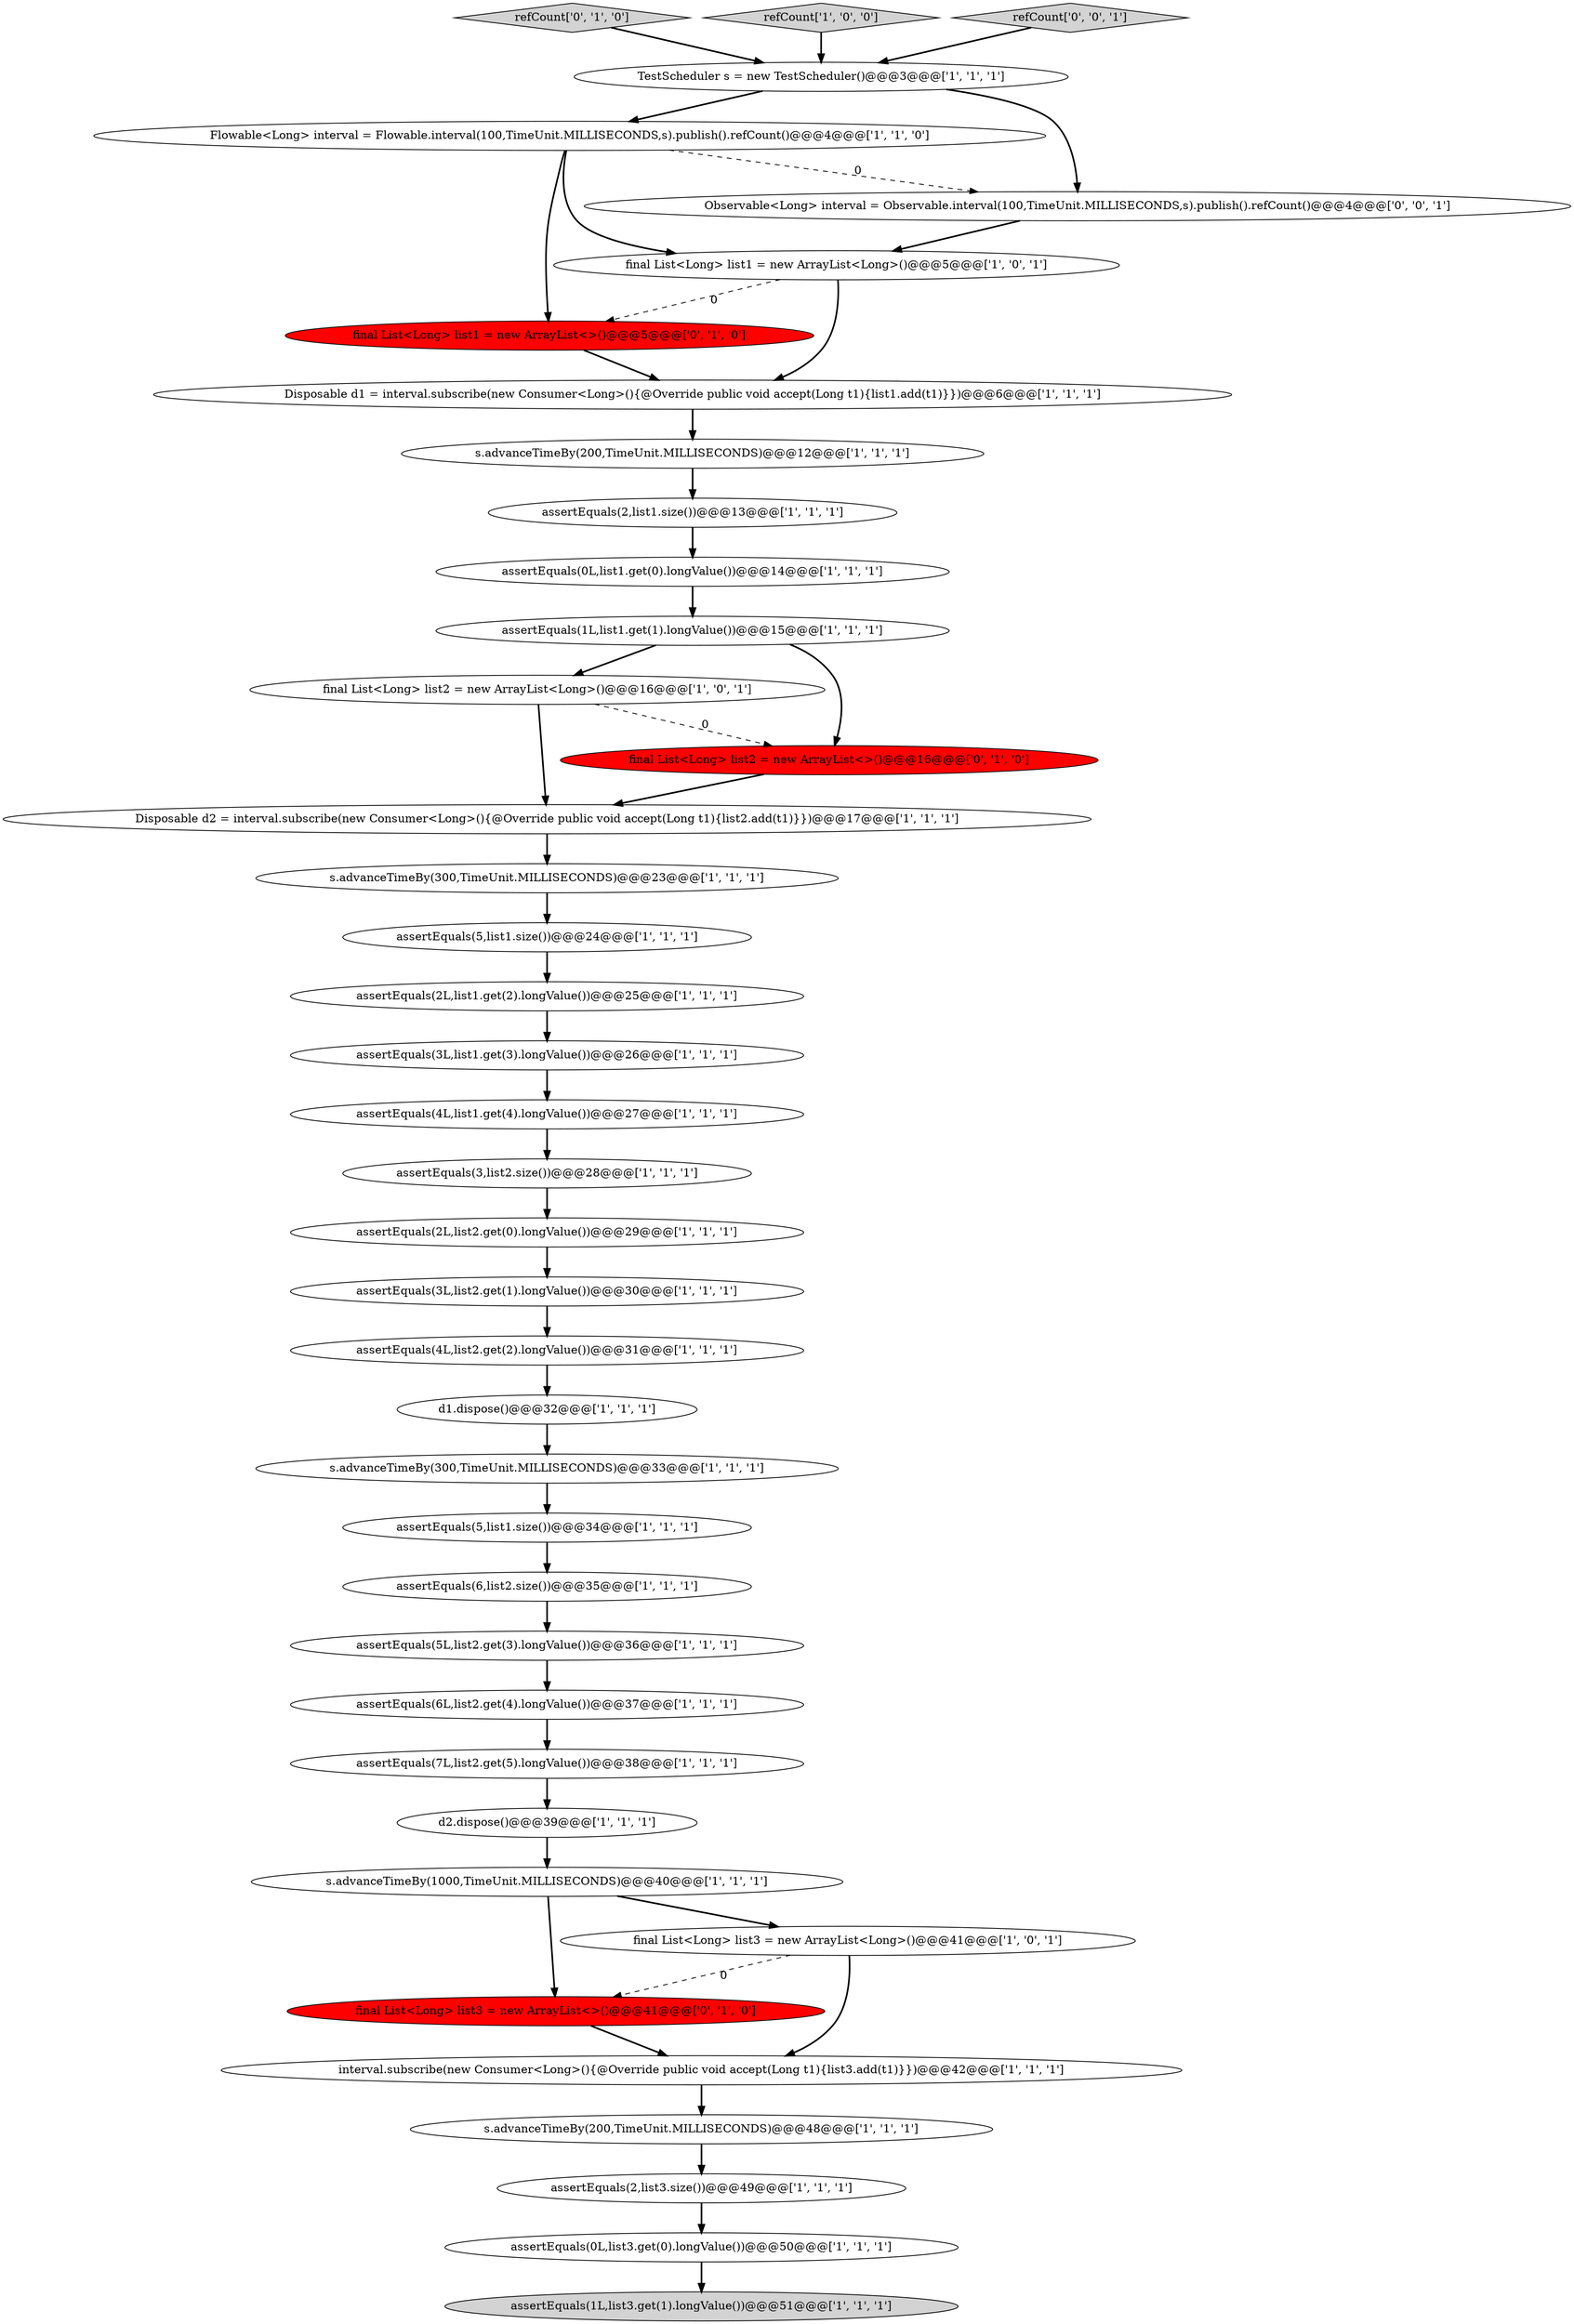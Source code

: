 digraph {
6 [style = filled, label = "s.advanceTimeBy(300,TimeUnit.MILLISECONDS)@@@33@@@['1', '1', '1']", fillcolor = white, shape = ellipse image = "AAA0AAABBB1BBB"];
28 [style = filled, label = "d1.dispose()@@@32@@@['1', '1', '1']", fillcolor = white, shape = ellipse image = "AAA0AAABBB1BBB"];
0 [style = filled, label = "assertEquals(0L,list3.get(0).longValue())@@@50@@@['1', '1', '1']", fillcolor = white, shape = ellipse image = "AAA0AAABBB1BBB"];
39 [style = filled, label = "Observable<Long> interval = Observable.interval(100,TimeUnit.MILLISECONDS,s).publish().refCount()@@@4@@@['0', '0', '1']", fillcolor = white, shape = ellipse image = "AAA0AAABBB3BBB"];
38 [style = filled, label = "final List<Long> list3 = new ArrayList<>()@@@41@@@['0', '1', '0']", fillcolor = red, shape = ellipse image = "AAA1AAABBB2BBB"];
21 [style = filled, label = "assertEquals(6L,list2.get(4).longValue())@@@37@@@['1', '1', '1']", fillcolor = white, shape = ellipse image = "AAA0AAABBB1BBB"];
19 [style = filled, label = "assertEquals(3,list2.size())@@@28@@@['1', '1', '1']", fillcolor = white, shape = ellipse image = "AAA0AAABBB1BBB"];
17 [style = filled, label = "Disposable d2 = interval.subscribe(new Consumer<Long>(){@Override public void accept(Long t1){list2.add(t1)}})@@@17@@@['1', '1', '1']", fillcolor = white, shape = ellipse image = "AAA0AAABBB1BBB"];
34 [style = filled, label = "s.advanceTimeBy(300,TimeUnit.MILLISECONDS)@@@23@@@['1', '1', '1']", fillcolor = white, shape = ellipse image = "AAA0AAABBB1BBB"];
2 [style = filled, label = "interval.subscribe(new Consumer<Long>(){@Override public void accept(Long t1){list3.add(t1)}})@@@42@@@['1', '1', '1']", fillcolor = white, shape = ellipse image = "AAA0AAABBB1BBB"];
20 [style = filled, label = "assertEquals(2L,list1.get(2).longValue())@@@25@@@['1', '1', '1']", fillcolor = white, shape = ellipse image = "AAA0AAABBB1BBB"];
13 [style = filled, label = "final List<Long> list2 = new ArrayList<Long>()@@@16@@@['1', '0', '1']", fillcolor = white, shape = ellipse image = "AAA0AAABBB1BBB"];
30 [style = filled, label = "TestScheduler s = new TestScheduler()@@@3@@@['1', '1', '1']", fillcolor = white, shape = ellipse image = "AAA0AAABBB1BBB"];
35 [style = filled, label = "refCount['0', '1', '0']", fillcolor = lightgray, shape = diamond image = "AAA0AAABBB2BBB"];
5 [style = filled, label = "assertEquals(4L,list2.get(2).longValue())@@@31@@@['1', '1', '1']", fillcolor = white, shape = ellipse image = "AAA0AAABBB1BBB"];
23 [style = filled, label = "assertEquals(1L,list1.get(1).longValue())@@@15@@@['1', '1', '1']", fillcolor = white, shape = ellipse image = "AAA0AAABBB1BBB"];
11 [style = filled, label = "refCount['1', '0', '0']", fillcolor = lightgray, shape = diamond image = "AAA0AAABBB1BBB"];
15 [style = filled, label = "assertEquals(2,list3.size())@@@49@@@['1', '1', '1']", fillcolor = white, shape = ellipse image = "AAA0AAABBB1BBB"];
36 [style = filled, label = "final List<Long> list1 = new ArrayList<>()@@@5@@@['0', '1', '0']", fillcolor = red, shape = ellipse image = "AAA1AAABBB2BBB"];
4 [style = filled, label = "s.advanceTimeBy(1000,TimeUnit.MILLISECONDS)@@@40@@@['1', '1', '1']", fillcolor = white, shape = ellipse image = "AAA0AAABBB1BBB"];
31 [style = filled, label = "assertEquals(0L,list1.get(0).longValue())@@@14@@@['1', '1', '1']", fillcolor = white, shape = ellipse image = "AAA0AAABBB1BBB"];
24 [style = filled, label = "assertEquals(3L,list2.get(1).longValue())@@@30@@@['1', '1', '1']", fillcolor = white, shape = ellipse image = "AAA0AAABBB1BBB"];
12 [style = filled, label = "d2.dispose()@@@39@@@['1', '1', '1']", fillcolor = white, shape = ellipse image = "AAA0AAABBB1BBB"];
37 [style = filled, label = "final List<Long> list2 = new ArrayList<>()@@@16@@@['0', '1', '0']", fillcolor = red, shape = ellipse image = "AAA1AAABBB2BBB"];
33 [style = filled, label = "assertEquals(5,list1.size())@@@24@@@['1', '1', '1']", fillcolor = white, shape = ellipse image = "AAA0AAABBB1BBB"];
1 [style = filled, label = "assertEquals(4L,list1.get(4).longValue())@@@27@@@['1', '1', '1']", fillcolor = white, shape = ellipse image = "AAA0AAABBB1BBB"];
26 [style = filled, label = "assertEquals(1L,list3.get(1).longValue())@@@51@@@['1', '1', '1']", fillcolor = lightgray, shape = ellipse image = "AAA0AAABBB1BBB"];
32 [style = filled, label = "s.advanceTimeBy(200,TimeUnit.MILLISECONDS)@@@12@@@['1', '1', '1']", fillcolor = white, shape = ellipse image = "AAA0AAABBB1BBB"];
8 [style = filled, label = "assertEquals(7L,list2.get(5).longValue())@@@38@@@['1', '1', '1']", fillcolor = white, shape = ellipse image = "AAA0AAABBB1BBB"];
40 [style = filled, label = "refCount['0', '0', '1']", fillcolor = lightgray, shape = diamond image = "AAA0AAABBB3BBB"];
25 [style = filled, label = "assertEquals(5,list1.size())@@@34@@@['1', '1', '1']", fillcolor = white, shape = ellipse image = "AAA0AAABBB1BBB"];
3 [style = filled, label = "Disposable d1 = interval.subscribe(new Consumer<Long>(){@Override public void accept(Long t1){list1.add(t1)}})@@@6@@@['1', '1', '1']", fillcolor = white, shape = ellipse image = "AAA0AAABBB1BBB"];
22 [style = filled, label = "Flowable<Long> interval = Flowable.interval(100,TimeUnit.MILLISECONDS,s).publish().refCount()@@@4@@@['1', '1', '0']", fillcolor = white, shape = ellipse image = "AAA0AAABBB1BBB"];
9 [style = filled, label = "assertEquals(5L,list2.get(3).longValue())@@@36@@@['1', '1', '1']", fillcolor = white, shape = ellipse image = "AAA0AAABBB1BBB"];
10 [style = filled, label = "s.advanceTimeBy(200,TimeUnit.MILLISECONDS)@@@48@@@['1', '1', '1']", fillcolor = white, shape = ellipse image = "AAA0AAABBB1BBB"];
14 [style = filled, label = "assertEquals(3L,list1.get(3).longValue())@@@26@@@['1', '1', '1']", fillcolor = white, shape = ellipse image = "AAA0AAABBB1BBB"];
16 [style = filled, label = "final List<Long> list1 = new ArrayList<Long>()@@@5@@@['1', '0', '1']", fillcolor = white, shape = ellipse image = "AAA0AAABBB1BBB"];
29 [style = filled, label = "assertEquals(6,list2.size())@@@35@@@['1', '1', '1']", fillcolor = white, shape = ellipse image = "AAA0AAABBB1BBB"];
18 [style = filled, label = "final List<Long> list3 = new ArrayList<Long>()@@@41@@@['1', '0', '1']", fillcolor = white, shape = ellipse image = "AAA0AAABBB1BBB"];
7 [style = filled, label = "assertEquals(2,list1.size())@@@13@@@['1', '1', '1']", fillcolor = white, shape = ellipse image = "AAA0AAABBB1BBB"];
27 [style = filled, label = "assertEquals(2L,list2.get(0).longValue())@@@29@@@['1', '1', '1']", fillcolor = white, shape = ellipse image = "AAA0AAABBB1BBB"];
16->3 [style = bold, label=""];
13->37 [style = dashed, label="0"];
28->6 [style = bold, label=""];
30->22 [style = bold, label=""];
31->23 [style = bold, label=""];
4->38 [style = bold, label=""];
10->15 [style = bold, label=""];
33->20 [style = bold, label=""];
0->26 [style = bold, label=""];
39->16 [style = bold, label=""];
22->16 [style = bold, label=""];
29->9 [style = bold, label=""];
34->33 [style = bold, label=""];
37->17 [style = bold, label=""];
21->8 [style = bold, label=""];
20->14 [style = bold, label=""];
32->7 [style = bold, label=""];
4->18 [style = bold, label=""];
7->31 [style = bold, label=""];
25->29 [style = bold, label=""];
18->2 [style = bold, label=""];
5->28 [style = bold, label=""];
2->10 [style = bold, label=""];
18->38 [style = dashed, label="0"];
14->1 [style = bold, label=""];
24->5 [style = bold, label=""];
38->2 [style = bold, label=""];
13->17 [style = bold, label=""];
17->34 [style = bold, label=""];
23->37 [style = bold, label=""];
12->4 [style = bold, label=""];
23->13 [style = bold, label=""];
19->27 [style = bold, label=""];
15->0 [style = bold, label=""];
22->36 [style = bold, label=""];
9->21 [style = bold, label=""];
16->36 [style = dashed, label="0"];
22->39 [style = dashed, label="0"];
30->39 [style = bold, label=""];
40->30 [style = bold, label=""];
27->24 [style = bold, label=""];
1->19 [style = bold, label=""];
3->32 [style = bold, label=""];
35->30 [style = bold, label=""];
11->30 [style = bold, label=""];
8->12 [style = bold, label=""];
6->25 [style = bold, label=""];
36->3 [style = bold, label=""];
}
